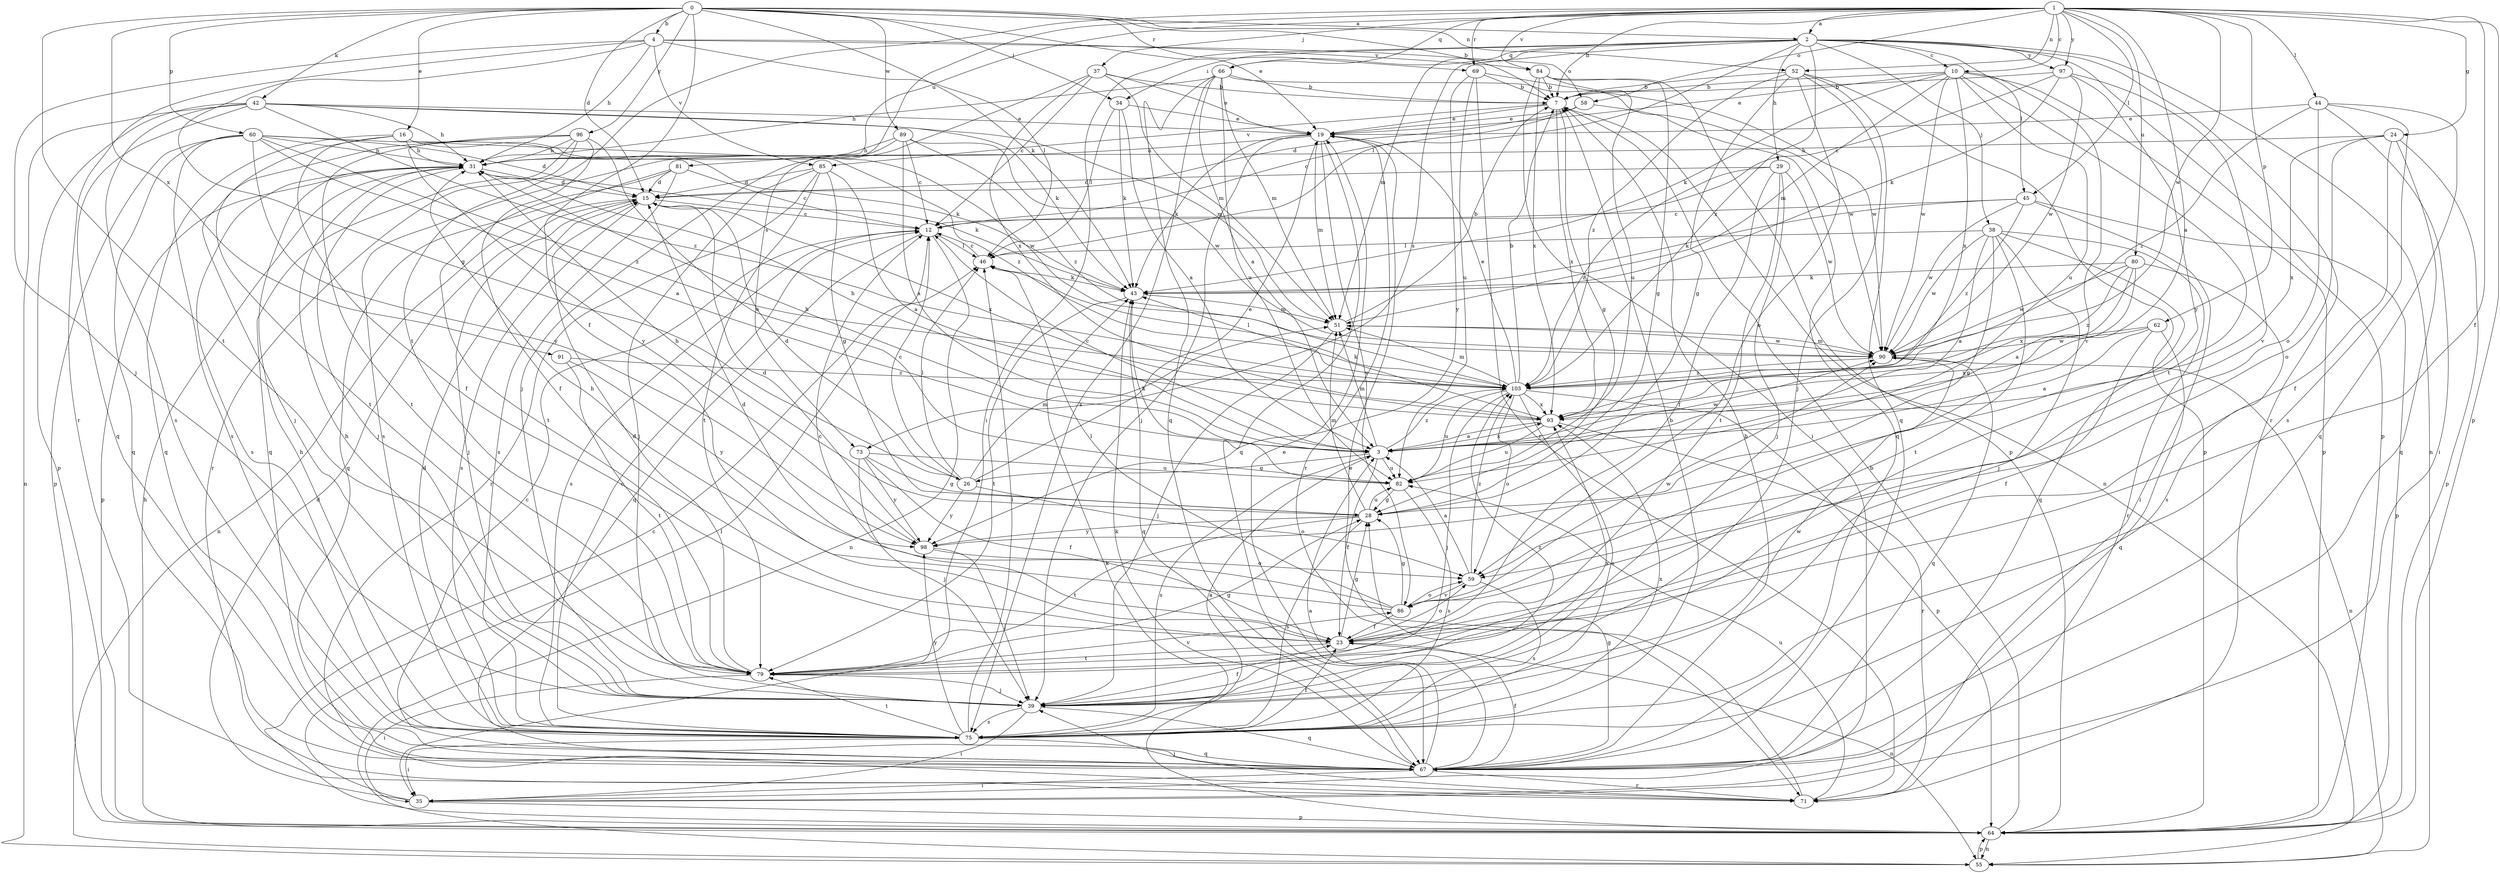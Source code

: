 strict digraph  {
0;
1;
2;
3;
4;
7;
10;
12;
15;
16;
19;
23;
24;
26;
28;
29;
31;
34;
35;
37;
38;
39;
42;
43;
44;
45;
46;
51;
52;
55;
58;
59;
60;
62;
64;
66;
67;
69;
71;
73;
75;
79;
80;
81;
82;
84;
85;
86;
89;
90;
91;
93;
96;
97;
98;
103;
0 -> 2  [label=a];
0 -> 4  [label=b];
0 -> 7  [label=b];
0 -> 15  [label=d];
0 -> 16  [label=e];
0 -> 19  [label=e];
0 -> 23  [label=f];
0 -> 34  [label=i];
0 -> 42  [label=k];
0 -> 43  [label=k];
0 -> 52  [label=n];
0 -> 60  [label=p];
0 -> 69  [label=r];
0 -> 79  [label=t];
0 -> 89  [label=w];
0 -> 91  [label=x];
0 -> 96  [label=y];
1 -> 2  [label=a];
1 -> 3  [label=a];
1 -> 7  [label=b];
1 -> 10  [label=c];
1 -> 23  [label=f];
1 -> 24  [label=g];
1 -> 37  [label=j];
1 -> 44  [label=l];
1 -> 45  [label=l];
1 -> 52  [label=n];
1 -> 58  [label=o];
1 -> 62  [label=p];
1 -> 64  [label=p];
1 -> 66  [label=q];
1 -> 69  [label=r];
1 -> 73  [label=s];
1 -> 79  [label=t];
1 -> 80  [label=u];
1 -> 81  [label=u];
1 -> 84  [label=v];
1 -> 90  [label=w];
1 -> 97  [label=y];
2 -> 10  [label=c];
2 -> 29  [label=h];
2 -> 34  [label=i];
2 -> 35  [label=i];
2 -> 38  [label=j];
2 -> 45  [label=l];
2 -> 46  [label=l];
2 -> 51  [label=m];
2 -> 55  [label=n];
2 -> 64  [label=p];
2 -> 66  [label=q];
2 -> 71  [label=r];
2 -> 73  [label=s];
2 -> 97  [label=y];
2 -> 103  [label=z];
3 -> 12  [label=c];
3 -> 23  [label=f];
3 -> 26  [label=g];
3 -> 31  [label=h];
3 -> 51  [label=m];
3 -> 75  [label=s];
3 -> 82  [label=u];
3 -> 90  [label=w];
3 -> 93  [label=x];
3 -> 103  [label=z];
4 -> 26  [label=g];
4 -> 31  [label=h];
4 -> 39  [label=j];
4 -> 46  [label=l];
4 -> 58  [label=o];
4 -> 71  [label=r];
4 -> 84  [label=v];
4 -> 85  [label=v];
7 -> 19  [label=e];
7 -> 28  [label=g];
7 -> 55  [label=n];
7 -> 85  [label=v];
7 -> 93  [label=x];
10 -> 7  [label=b];
10 -> 19  [label=e];
10 -> 43  [label=k];
10 -> 51  [label=m];
10 -> 64  [label=p];
10 -> 79  [label=t];
10 -> 82  [label=u];
10 -> 86  [label=v];
10 -> 90  [label=w];
10 -> 93  [label=x];
12 -> 46  [label=l];
12 -> 55  [label=n];
12 -> 67  [label=q];
12 -> 75  [label=s];
15 -> 12  [label=c];
15 -> 39  [label=j];
15 -> 55  [label=n];
15 -> 75  [label=s];
15 -> 93  [label=x];
16 -> 23  [label=f];
16 -> 31  [label=h];
16 -> 67  [label=q];
16 -> 79  [label=t];
16 -> 90  [label=w];
16 -> 103  [label=z];
19 -> 31  [label=h];
19 -> 39  [label=j];
19 -> 43  [label=k];
19 -> 51  [label=m];
19 -> 67  [label=q];
19 -> 71  [label=r];
19 -> 86  [label=v];
23 -> 12  [label=c];
23 -> 28  [label=g];
23 -> 55  [label=n];
23 -> 59  [label=o];
23 -> 79  [label=t];
24 -> 23  [label=f];
24 -> 31  [label=h];
24 -> 59  [label=o];
24 -> 64  [label=p];
24 -> 67  [label=q];
24 -> 93  [label=x];
26 -> 12  [label=c];
26 -> 15  [label=d];
26 -> 19  [label=e];
26 -> 46  [label=l];
26 -> 51  [label=m];
26 -> 59  [label=o];
26 -> 98  [label=y];
28 -> 31  [label=h];
28 -> 51  [label=m];
28 -> 75  [label=s];
28 -> 79  [label=t];
28 -> 82  [label=u];
28 -> 98  [label=y];
29 -> 15  [label=d];
29 -> 23  [label=f];
29 -> 39  [label=j];
29 -> 79  [label=t];
29 -> 90  [label=w];
29 -> 103  [label=z];
31 -> 15  [label=d];
31 -> 39  [label=j];
31 -> 43  [label=k];
31 -> 64  [label=p];
31 -> 75  [label=s];
34 -> 3  [label=a];
34 -> 19  [label=e];
34 -> 43  [label=k];
34 -> 46  [label=l];
35 -> 15  [label=d];
35 -> 46  [label=l];
35 -> 64  [label=p];
37 -> 7  [label=b];
37 -> 12  [label=c];
37 -> 19  [label=e];
37 -> 39  [label=j];
37 -> 51  [label=m];
37 -> 93  [label=x];
38 -> 3  [label=a];
38 -> 28  [label=g];
38 -> 39  [label=j];
38 -> 46  [label=l];
38 -> 67  [label=q];
38 -> 71  [label=r];
38 -> 79  [label=t];
38 -> 90  [label=w];
39 -> 23  [label=f];
39 -> 31  [label=h];
39 -> 35  [label=i];
39 -> 67  [label=q];
39 -> 75  [label=s];
39 -> 90  [label=w];
39 -> 93  [label=x];
39 -> 103  [label=z];
42 -> 19  [label=e];
42 -> 31  [label=h];
42 -> 43  [label=k];
42 -> 51  [label=m];
42 -> 55  [label=n];
42 -> 64  [label=p];
42 -> 67  [label=q];
42 -> 75  [label=s];
42 -> 103  [label=z];
43 -> 51  [label=m];
43 -> 67  [label=q];
43 -> 79  [label=t];
44 -> 19  [label=e];
44 -> 35  [label=i];
44 -> 59  [label=o];
44 -> 67  [label=q];
44 -> 75  [label=s];
44 -> 103  [label=z];
45 -> 12  [label=c];
45 -> 35  [label=i];
45 -> 43  [label=k];
45 -> 64  [label=p];
45 -> 90  [label=w];
45 -> 103  [label=z];
46 -> 12  [label=c];
46 -> 43  [label=k];
51 -> 7  [label=b];
51 -> 39  [label=j];
51 -> 90  [label=w];
52 -> 7  [label=b];
52 -> 28  [label=g];
52 -> 39  [label=j];
52 -> 59  [label=o];
52 -> 64  [label=p];
52 -> 67  [label=q];
52 -> 103  [label=z];
55 -> 64  [label=p];
58 -> 12  [label=c];
58 -> 15  [label=d];
58 -> 19  [label=e];
58 -> 67  [label=q];
59 -> 3  [label=a];
59 -> 75  [label=s];
59 -> 86  [label=v];
59 -> 103  [label=z];
60 -> 3  [label=a];
60 -> 15  [label=d];
60 -> 31  [label=h];
60 -> 43  [label=k];
60 -> 64  [label=p];
60 -> 67  [label=q];
60 -> 75  [label=s];
60 -> 98  [label=y];
60 -> 103  [label=z];
62 -> 3  [label=a];
62 -> 23  [label=f];
62 -> 67  [label=q];
62 -> 90  [label=w];
62 -> 93  [label=x];
64 -> 7  [label=b];
64 -> 12  [label=c];
64 -> 31  [label=h];
64 -> 43  [label=k];
64 -> 55  [label=n];
66 -> 3  [label=a];
66 -> 7  [label=b];
66 -> 31  [label=h];
66 -> 51  [label=m];
66 -> 67  [label=q];
66 -> 75  [label=s];
66 -> 82  [label=u];
66 -> 90  [label=w];
67 -> 3  [label=a];
67 -> 7  [label=b];
67 -> 12  [label=c];
67 -> 19  [label=e];
67 -> 23  [label=f];
67 -> 28  [label=g];
67 -> 35  [label=i];
67 -> 43  [label=k];
67 -> 71  [label=r];
69 -> 7  [label=b];
69 -> 71  [label=r];
69 -> 82  [label=u];
69 -> 90  [label=w];
69 -> 98  [label=y];
71 -> 19  [label=e];
71 -> 39  [label=j];
71 -> 82  [label=u];
73 -> 23  [label=f];
73 -> 28  [label=g];
73 -> 39  [label=j];
73 -> 82  [label=u];
73 -> 98  [label=y];
75 -> 3  [label=a];
75 -> 7  [label=b];
75 -> 12  [label=c];
75 -> 15  [label=d];
75 -> 23  [label=f];
75 -> 31  [label=h];
75 -> 35  [label=i];
75 -> 46  [label=l];
75 -> 67  [label=q];
75 -> 79  [label=t];
75 -> 93  [label=x];
75 -> 98  [label=y];
79 -> 15  [label=d];
79 -> 28  [label=g];
79 -> 35  [label=i];
79 -> 39  [label=j];
79 -> 86  [label=v];
80 -> 3  [label=a];
80 -> 43  [label=k];
80 -> 75  [label=s];
80 -> 90  [label=w];
80 -> 93  [label=x];
80 -> 103  [label=z];
81 -> 12  [label=c];
81 -> 15  [label=d];
81 -> 67  [label=q];
81 -> 75  [label=s];
81 -> 79  [label=t];
82 -> 28  [label=g];
82 -> 43  [label=k];
82 -> 75  [label=s];
84 -> 7  [label=b];
84 -> 28  [label=g];
84 -> 35  [label=i];
84 -> 64  [label=p];
84 -> 82  [label=u];
84 -> 93  [label=x];
85 -> 3  [label=a];
85 -> 15  [label=d];
85 -> 28  [label=g];
85 -> 39  [label=j];
85 -> 71  [label=r];
85 -> 79  [label=t];
86 -> 15  [label=d];
86 -> 23  [label=f];
86 -> 28  [label=g];
86 -> 31  [label=h];
86 -> 46  [label=l];
86 -> 59  [label=o];
86 -> 90  [label=w];
89 -> 3  [label=a];
89 -> 12  [label=c];
89 -> 31  [label=h];
89 -> 75  [label=s];
89 -> 90  [label=w];
89 -> 103  [label=z];
90 -> 51  [label=m];
90 -> 55  [label=n];
90 -> 67  [label=q];
90 -> 103  [label=z];
91 -> 79  [label=t];
91 -> 98  [label=y];
91 -> 103  [label=z];
93 -> 3  [label=a];
93 -> 31  [label=h];
93 -> 43  [label=k];
93 -> 71  [label=r];
93 -> 82  [label=u];
96 -> 23  [label=f];
96 -> 31  [label=h];
96 -> 39  [label=j];
96 -> 67  [label=q];
96 -> 71  [label=r];
96 -> 79  [label=t];
96 -> 82  [label=u];
96 -> 98  [label=y];
97 -> 7  [label=b];
97 -> 12  [label=c];
97 -> 43  [label=k];
97 -> 86  [label=v];
97 -> 90  [label=w];
97 -> 98  [label=y];
98 -> 15  [label=d];
98 -> 39  [label=j];
98 -> 59  [label=o];
103 -> 7  [label=b];
103 -> 19  [label=e];
103 -> 39  [label=j];
103 -> 46  [label=l];
103 -> 51  [label=m];
103 -> 59  [label=o];
103 -> 64  [label=p];
103 -> 75  [label=s];
103 -> 82  [label=u];
103 -> 93  [label=x];
}
